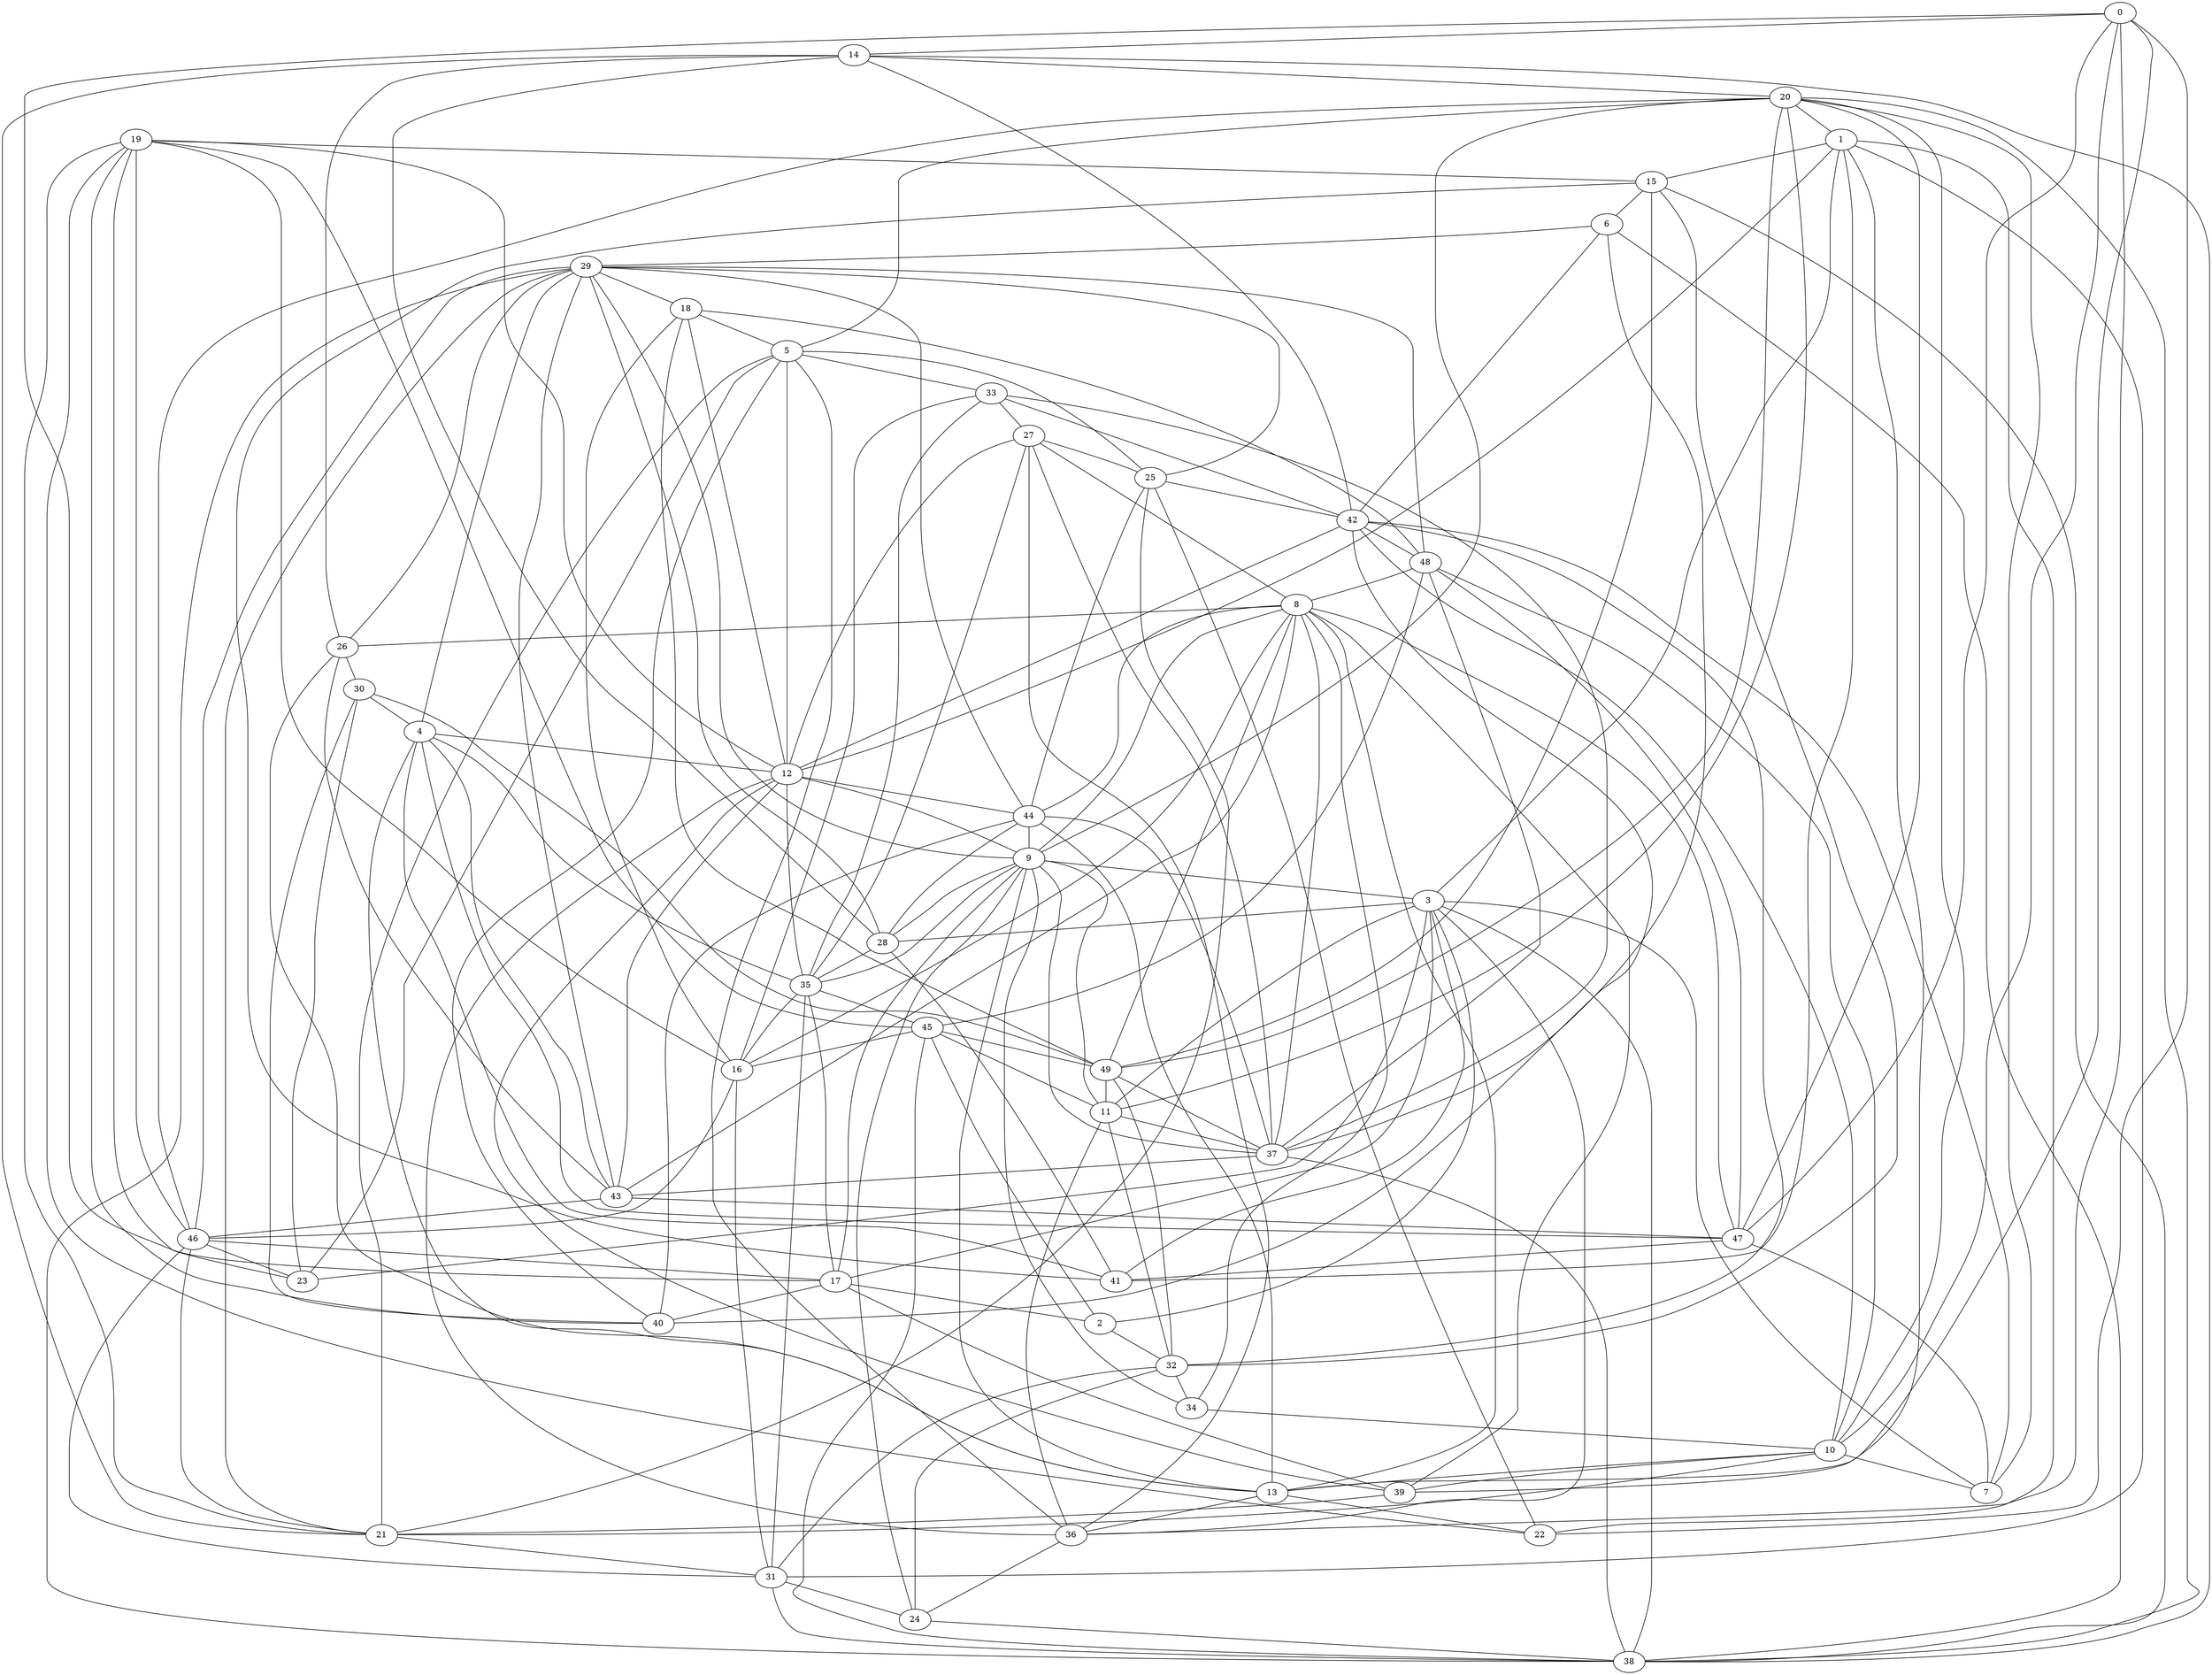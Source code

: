 graph G {
  0;
  1;
  2;
  3;
  4;
  5;
  6;
  7;
  8;
  9;
  10;
  11;
  12;
  13;
  14;
  15;
  16;
  17;
  18;
  19;
  20;
  21;
  22;
  23;
  24;
  25;
  26;
  27;
  28;
  29;
  30;
  31;
  32;
  33;
  34;
  35;
  36;
  37;
  38;
  39;
  40;
  41;
  42;
  43;
  44;
  45;
  46;
  47;
  48;
  49;
   11 -- 37;
   17 -- 2;
   33 -- 37;
   39 -- 21;
   8 -- 37;
   12 -- 1;
   46 -- 17;
   9 -- 29;
   42 -- 10;
   44 -- 8;
   5 -- 23;
   29 -- 44;
   19 -- 22;
   12 -- 9;
   19 -- 45;
   37 -- 38;
   1 -- 31;
   0 -- 36;
   27 -- 35;
   8 -- 26;
   46 -- 31;
   10 -- 39;
   37 -- 48;
   18 -- 49;
   14 -- 28;
   8 -- 27;
   5 -- 40;
   4 -- 13;
   1 -- 41;
   8 -- 47;
   20 -- 46;
   19 -- 40;
   12 -- 44;
   13 -- 8;
   9 -- 24;
   19 -- 23;
   42 -- 14;
   12 -- 42;
   45 -- 49;
   37 -- 9;
   19 -- 15;
   36 -- 3;
   49 -- 37;
   9 -- 20;
   42 -- 6;
   45 -- 16;
   12 -- 36;
   35 -- 16;
   17 -- 3;
   19 -- 46;
   12 -- 27;
   18 -- 12;
   46 -- 29;
   49 -- 20;
   43 -- 12;
   49 -- 30;
   47 -- 0;
   31 -- 24;
   1 -- 39;
   17 -- 40;
   16 -- 31;
   44 -- 37;
   2 -- 3;
   44 -- 13;
   31 -- 35;
   0 -- 14;
   25 -- 5;
   38 -- 31;
   4 -- 43;
   4 -- 29;
   21 -- 14;
   9 -- 17;
   11 -- 20;
   29 -- 21;
   5 -- 20;
   42 -- 40;
   36 -- 5;
   14 -- 20;
   28 -- 29;
   30 -- 40;
   33 -- 35;
   22 -- 25;
   13 -- 36;
   4 -- 12;
   34 -- 9;
   9 -- 8;
   49 -- 32;
   29 -- 18;
   47 -- 20;
   10 -- 0;
   3 -- 23;
   4 -- 41;
   49 -- 11;
   17 -- 39;
   46 -- 23;
   3 -- 7;
   19 -- 21;
   24 -- 32;
   36 -- 27;
   19 -- 16;
   26 -- 30;
   38 -- 20;
   28 -- 35;
   1 -- 15;
   27 -- 25;
   25 -- 21;
   42 -- 7;
   43 -- 46;
   11 -- 3;
   13 -- 0;
   43 -- 29;
   47 -- 4;
   33 -- 27;
   42 -- 32;
   48 -- 45;
   27 -- 37;
   22 -- 1;
   6 -- 29;
   28 -- 9;
   16 -- 33;
   36 -- 11;
   25 -- 29;
   30 -- 23;
   38 -- 29;
   2 -- 32;
   49 -- 8;
   29 -- 48;
   21 -- 46;
   44 -- 25;
   8 -- 34;
   25 -- 42;
   17 -- 0;
   9 -- 13;
   35 -- 4;
   3 -- 41;
   8 -- 43;
   21 -- 10;
   32 -- 34;
   15 -- 41;
   20 -- 7;
   2 -- 45;
   44 -- 9;
   37 -- 6;
   18 -- 5;
   24 -- 38;
   26 -- 29;
   15 -- 6;
   48 -- 8;
   36 -- 24;
   10 -- 20;
   15 -- 32;
   34 -- 10;
   14 -- 26;
   22 -- 0;
   11 -- 9;
   37 -- 43;
   48 -- 47;
   16 -- 46;
   21 -- 5;
   13 -- 26;
   20 -- 1;
   47 -- 7;
   28 -- 44;
   44 -- 40;
   30 -- 4;
   49 -- 15;
   10 -- 7;
   16 -- 8;
   3 -- 38;
   14 -- 38;
   28 -- 41;
   9 -- 3;
   12 -- 5;
   39 -- 12;
   35 -- 9;
   48 -- 18;
   38 -- 6;
   43 -- 26;
   45 -- 38;
   12 -- 35;
   3 -- 28;
   3 -- 1;
   38 -- 15;
   18 -- 16;
   33 -- 42;
   43 -- 47;
   42 -- 48;
   5 -- 33;
   39 -- 8;
   45 -- 11;
   13 -- 22;
   48 -- 10;
   31 -- 32;
   21 -- 31;
   47 -- 41;
   35 -- 45;
   19 -- 12;
   35 -- 17;
   11 -- 32;
   10 -- 13;
}
